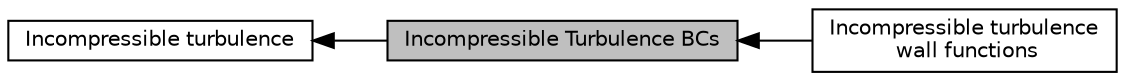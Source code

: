 digraph "Incompressible Turbulence BCs"
{
  bgcolor="transparent";
  edge [fontname="Helvetica",fontsize="10",labelfontname="Helvetica",labelfontsize="10"];
  node [fontname="Helvetica",fontsize="10",shape=record];
  rankdir=LR;
  Node0 [label="Incompressible Turbulence BCs",height=0.2,width=0.4,color="black", fillcolor="grey75", style="filled", fontcolor="black"];
  Node1 [label="Incompressible turbulence",height=0.2,width=0.4,color="black",URL="$a11101.html"];
  Node2 [label="Incompressible turbulence\l wall functions",height=0.2,width=0.4,color="black",URL="$a11103.html"];
  Node1->Node0 [shape=plaintext, dir="back", style="solid"];
  Node0->Node2 [shape=plaintext, dir="back", style="solid"];
}
